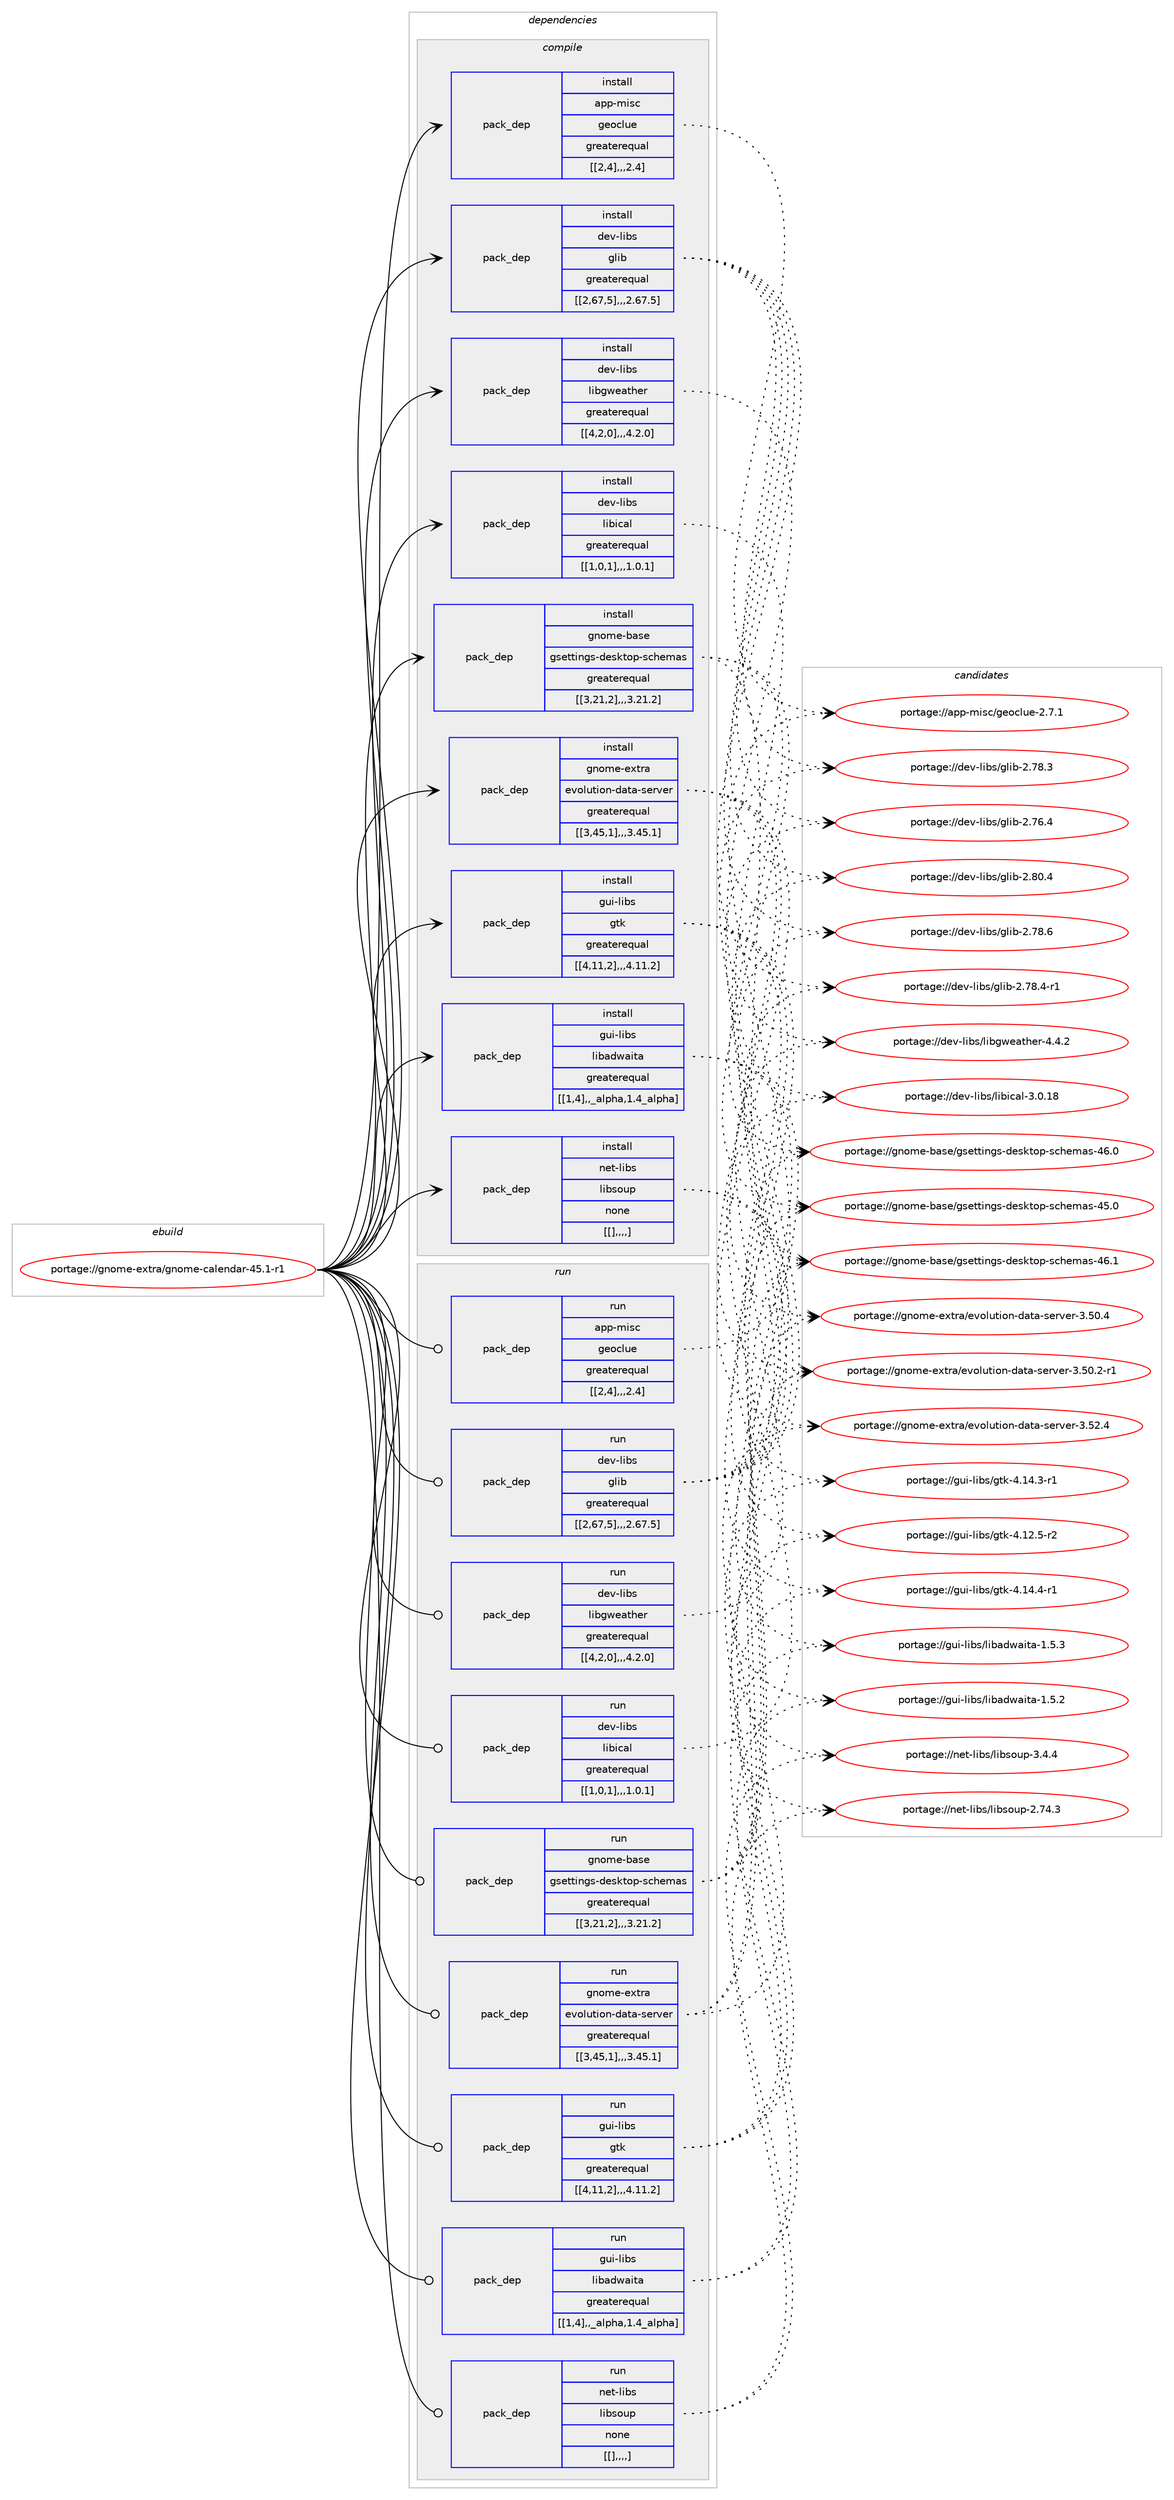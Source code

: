 digraph prolog {

# *************
# Graph options
# *************

newrank=true;
concentrate=true;
compound=true;
graph [rankdir=LR,fontname=Helvetica,fontsize=10,ranksep=1.5];#, ranksep=2.5, nodesep=0.2];
edge  [arrowhead=vee];
node  [fontname=Helvetica,fontsize=10];

# **********
# The ebuild
# **********

subgraph cluster_leftcol {
color=gray;
label=<<i>ebuild</i>>;
id [label="portage://gnome-extra/gnome-calendar-45.1-r1", color=red, width=4, href="../gnome-extra/gnome-calendar-45.1-r1.svg"];
}

# ****************
# The dependencies
# ****************

subgraph cluster_midcol {
color=gray;
label=<<i>dependencies</i>>;
subgraph cluster_compile {
fillcolor="#eeeeee";
style=filled;
label=<<i>compile</i>>;
subgraph pack178495 {
dependency250261 [label=<<TABLE BORDER="0" CELLBORDER="1" CELLSPACING="0" CELLPADDING="4" WIDTH="220"><TR><TD ROWSPAN="6" CELLPADDING="30">pack_dep</TD></TR><TR><TD WIDTH="110">install</TD></TR><TR><TD>app-misc</TD></TR><TR><TD>geoclue</TD></TR><TR><TD>greaterequal</TD></TR><TR><TD>[[2,4],,,2.4]</TD></TR></TABLE>>, shape=none, color=blue];
}
id:e -> dependency250261:w [weight=20,style="solid",arrowhead="vee"];
subgraph pack178553 {
dependency250362 [label=<<TABLE BORDER="0" CELLBORDER="1" CELLSPACING="0" CELLPADDING="4" WIDTH="220"><TR><TD ROWSPAN="6" CELLPADDING="30">pack_dep</TD></TR><TR><TD WIDTH="110">install</TD></TR><TR><TD>dev-libs</TD></TR><TR><TD>glib</TD></TR><TR><TD>greaterequal</TD></TR><TR><TD>[[2,67,5],,,2.67.5]</TD></TR></TABLE>>, shape=none, color=blue];
}
id:e -> dependency250362:w [weight=20,style="solid",arrowhead="vee"];
subgraph pack178592 {
dependency250367 [label=<<TABLE BORDER="0" CELLBORDER="1" CELLSPACING="0" CELLPADDING="4" WIDTH="220"><TR><TD ROWSPAN="6" CELLPADDING="30">pack_dep</TD></TR><TR><TD WIDTH="110">install</TD></TR><TR><TD>dev-libs</TD></TR><TR><TD>libgweather</TD></TR><TR><TD>greaterequal</TD></TR><TR><TD>[[4,2,0],,,4.2.0]</TD></TR></TABLE>>, shape=none, color=blue];
}
id:e -> dependency250367:w [weight=20,style="solid",arrowhead="vee"];
subgraph pack178606 {
dependency250478 [label=<<TABLE BORDER="0" CELLBORDER="1" CELLSPACING="0" CELLPADDING="4" WIDTH="220"><TR><TD ROWSPAN="6" CELLPADDING="30">pack_dep</TD></TR><TR><TD WIDTH="110">install</TD></TR><TR><TD>dev-libs</TD></TR><TR><TD>libical</TD></TR><TR><TD>greaterequal</TD></TR><TR><TD>[[1,0,1],,,1.0.1]</TD></TR></TABLE>>, shape=none, color=blue];
}
id:e -> dependency250478:w [weight=20,style="solid",arrowhead="vee"];
subgraph pack178700 {
dependency250537 [label=<<TABLE BORDER="0" CELLBORDER="1" CELLSPACING="0" CELLPADDING="4" WIDTH="220"><TR><TD ROWSPAN="6" CELLPADDING="30">pack_dep</TD></TR><TR><TD WIDTH="110">install</TD></TR><TR><TD>gnome-base</TD></TR><TR><TD>gsettings-desktop-schemas</TD></TR><TR><TD>greaterequal</TD></TR><TR><TD>[[3,21,2],,,3.21.2]</TD></TR></TABLE>>, shape=none, color=blue];
}
id:e -> dependency250537:w [weight=20,style="solid",arrowhead="vee"];
subgraph pack178722 {
dependency250561 [label=<<TABLE BORDER="0" CELLBORDER="1" CELLSPACING="0" CELLPADDING="4" WIDTH="220"><TR><TD ROWSPAN="6" CELLPADDING="30">pack_dep</TD></TR><TR><TD WIDTH="110">install</TD></TR><TR><TD>gnome-extra</TD></TR><TR><TD>evolution-data-server</TD></TR><TR><TD>greaterequal</TD></TR><TR><TD>[[3,45,1],,,3.45.1]</TD></TR></TABLE>>, shape=none, color=blue];
}
id:e -> dependency250561:w [weight=20,style="solid",arrowhead="vee"];
subgraph pack178756 {
dependency250681 [label=<<TABLE BORDER="0" CELLBORDER="1" CELLSPACING="0" CELLPADDING="4" WIDTH="220"><TR><TD ROWSPAN="6" CELLPADDING="30">pack_dep</TD></TR><TR><TD WIDTH="110">install</TD></TR><TR><TD>gui-libs</TD></TR><TR><TD>gtk</TD></TR><TR><TD>greaterequal</TD></TR><TR><TD>[[4,11,2],,,4.11.2]</TD></TR></TABLE>>, shape=none, color=blue];
}
id:e -> dependency250681:w [weight=20,style="solid",arrowhead="vee"];
subgraph pack178843 {
dependency250769 [label=<<TABLE BORDER="0" CELLBORDER="1" CELLSPACING="0" CELLPADDING="4" WIDTH="220"><TR><TD ROWSPAN="6" CELLPADDING="30">pack_dep</TD></TR><TR><TD WIDTH="110">install</TD></TR><TR><TD>gui-libs</TD></TR><TR><TD>libadwaita</TD></TR><TR><TD>greaterequal</TD></TR><TR><TD>[[1,4],,_alpha,1.4_alpha]</TD></TR></TABLE>>, shape=none, color=blue];
}
id:e -> dependency250769:w [weight=20,style="solid",arrowhead="vee"];
subgraph pack178933 {
dependency250812 [label=<<TABLE BORDER="0" CELLBORDER="1" CELLSPACING="0" CELLPADDING="4" WIDTH="220"><TR><TD ROWSPAN="6" CELLPADDING="30">pack_dep</TD></TR><TR><TD WIDTH="110">install</TD></TR><TR><TD>net-libs</TD></TR><TR><TD>libsoup</TD></TR><TR><TD>none</TD></TR><TR><TD>[[],,,,]</TD></TR></TABLE>>, shape=none, color=blue];
}
id:e -> dependency250812:w [weight=20,style="solid",arrowhead="vee"];
}
subgraph cluster_compileandrun {
fillcolor="#eeeeee";
style=filled;
label=<<i>compile and run</i>>;
}
subgraph cluster_run {
fillcolor="#eeeeee";
style=filled;
label=<<i>run</i>>;
subgraph pack178969 {
dependency250875 [label=<<TABLE BORDER="0" CELLBORDER="1" CELLSPACING="0" CELLPADDING="4" WIDTH="220"><TR><TD ROWSPAN="6" CELLPADDING="30">pack_dep</TD></TR><TR><TD WIDTH="110">run</TD></TR><TR><TD>app-misc</TD></TR><TR><TD>geoclue</TD></TR><TR><TD>greaterequal</TD></TR><TR><TD>[[2,4],,,2.4]</TD></TR></TABLE>>, shape=none, color=blue];
}
id:e -> dependency250875:w [weight=20,style="solid",arrowhead="odot"];
subgraph pack178988 {
dependency250927 [label=<<TABLE BORDER="0" CELLBORDER="1" CELLSPACING="0" CELLPADDING="4" WIDTH="220"><TR><TD ROWSPAN="6" CELLPADDING="30">pack_dep</TD></TR><TR><TD WIDTH="110">run</TD></TR><TR><TD>dev-libs</TD></TR><TR><TD>glib</TD></TR><TR><TD>greaterequal</TD></TR><TR><TD>[[2,67,5],,,2.67.5]</TD></TR></TABLE>>, shape=none, color=blue];
}
id:e -> dependency250927:w [weight=20,style="solid",arrowhead="odot"];
subgraph pack179020 {
dependency250929 [label=<<TABLE BORDER="0" CELLBORDER="1" CELLSPACING="0" CELLPADDING="4" WIDTH="220"><TR><TD ROWSPAN="6" CELLPADDING="30">pack_dep</TD></TR><TR><TD WIDTH="110">run</TD></TR><TR><TD>dev-libs</TD></TR><TR><TD>libgweather</TD></TR><TR><TD>greaterequal</TD></TR><TR><TD>[[4,2,0],,,4.2.0]</TD></TR></TABLE>>, shape=none, color=blue];
}
id:e -> dependency250929:w [weight=20,style="solid",arrowhead="odot"];
subgraph pack179023 {
dependency250939 [label=<<TABLE BORDER="0" CELLBORDER="1" CELLSPACING="0" CELLPADDING="4" WIDTH="220"><TR><TD ROWSPAN="6" CELLPADDING="30">pack_dep</TD></TR><TR><TD WIDTH="110">run</TD></TR><TR><TD>dev-libs</TD></TR><TR><TD>libical</TD></TR><TR><TD>greaterequal</TD></TR><TR><TD>[[1,0,1],,,1.0.1]</TD></TR></TABLE>>, shape=none, color=blue];
}
id:e -> dependency250939:w [weight=20,style="solid",arrowhead="odot"];
subgraph pack179036 {
dependency250955 [label=<<TABLE BORDER="0" CELLBORDER="1" CELLSPACING="0" CELLPADDING="4" WIDTH="220"><TR><TD ROWSPAN="6" CELLPADDING="30">pack_dep</TD></TR><TR><TD WIDTH="110">run</TD></TR><TR><TD>gnome-base</TD></TR><TR><TD>gsettings-desktop-schemas</TD></TR><TR><TD>greaterequal</TD></TR><TR><TD>[[3,21,2],,,3.21.2]</TD></TR></TABLE>>, shape=none, color=blue];
}
id:e -> dependency250955:w [weight=20,style="solid",arrowhead="odot"];
subgraph pack179044 {
dependency250980 [label=<<TABLE BORDER="0" CELLBORDER="1" CELLSPACING="0" CELLPADDING="4" WIDTH="220"><TR><TD ROWSPAN="6" CELLPADDING="30">pack_dep</TD></TR><TR><TD WIDTH="110">run</TD></TR><TR><TD>gnome-extra</TD></TR><TR><TD>evolution-data-server</TD></TR><TR><TD>greaterequal</TD></TR><TR><TD>[[3,45,1],,,3.45.1]</TD></TR></TABLE>>, shape=none, color=blue];
}
id:e -> dependency250980:w [weight=20,style="solid",arrowhead="odot"];
subgraph pack179066 {
dependency250988 [label=<<TABLE BORDER="0" CELLBORDER="1" CELLSPACING="0" CELLPADDING="4" WIDTH="220"><TR><TD ROWSPAN="6" CELLPADDING="30">pack_dep</TD></TR><TR><TD WIDTH="110">run</TD></TR><TR><TD>gui-libs</TD></TR><TR><TD>gtk</TD></TR><TR><TD>greaterequal</TD></TR><TR><TD>[[4,11,2],,,4.11.2]</TD></TR></TABLE>>, shape=none, color=blue];
}
id:e -> dependency250988:w [weight=20,style="solid",arrowhead="odot"];
subgraph pack179083 {
dependency251014 [label=<<TABLE BORDER="0" CELLBORDER="1" CELLSPACING="0" CELLPADDING="4" WIDTH="220"><TR><TD ROWSPAN="6" CELLPADDING="30">pack_dep</TD></TR><TR><TD WIDTH="110">run</TD></TR><TR><TD>gui-libs</TD></TR><TR><TD>libadwaita</TD></TR><TR><TD>greaterequal</TD></TR><TR><TD>[[1,4],,_alpha,1.4_alpha]</TD></TR></TABLE>>, shape=none, color=blue];
}
id:e -> dependency251014:w [weight=20,style="solid",arrowhead="odot"];
subgraph pack179089 {
dependency251021 [label=<<TABLE BORDER="0" CELLBORDER="1" CELLSPACING="0" CELLPADDING="4" WIDTH="220"><TR><TD ROWSPAN="6" CELLPADDING="30">pack_dep</TD></TR><TR><TD WIDTH="110">run</TD></TR><TR><TD>net-libs</TD></TR><TR><TD>libsoup</TD></TR><TR><TD>none</TD></TR><TR><TD>[[],,,,]</TD></TR></TABLE>>, shape=none, color=blue];
}
id:e -> dependency251021:w [weight=20,style="solid",arrowhead="odot"];
}
}

# **************
# The candidates
# **************

subgraph cluster_choices {
rank=same;
color=gray;
label=<<i>candidates</i>>;

subgraph choice177772 {
color=black;
nodesep=1;
choice9711211245109105115994710310111199108117101455046554649 [label="portage://app-misc/geoclue-2.7.1", color=red, width=4,href="../app-misc/geoclue-2.7.1.svg"];
dependency250261:e -> choice9711211245109105115994710310111199108117101455046554649:w [style=dotted,weight="100"];
}
subgraph choice177776 {
color=black;
nodesep=1;
choice1001011184510810598115471031081059845504656484652 [label="portage://dev-libs/glib-2.80.4", color=red, width=4,href="../dev-libs/glib-2.80.4.svg"];
choice1001011184510810598115471031081059845504655564654 [label="portage://dev-libs/glib-2.78.6", color=red, width=4,href="../dev-libs/glib-2.78.6.svg"];
choice10010111845108105981154710310810598455046555646524511449 [label="portage://dev-libs/glib-2.78.4-r1", color=red, width=4,href="../dev-libs/glib-2.78.4-r1.svg"];
choice1001011184510810598115471031081059845504655564651 [label="portage://dev-libs/glib-2.78.3", color=red, width=4,href="../dev-libs/glib-2.78.3.svg"];
choice1001011184510810598115471031081059845504655544652 [label="portage://dev-libs/glib-2.76.4", color=red, width=4,href="../dev-libs/glib-2.76.4.svg"];
dependency250362:e -> choice1001011184510810598115471031081059845504656484652:w [style=dotted,weight="100"];
dependency250362:e -> choice1001011184510810598115471031081059845504655564654:w [style=dotted,weight="100"];
dependency250362:e -> choice10010111845108105981154710310810598455046555646524511449:w [style=dotted,weight="100"];
dependency250362:e -> choice1001011184510810598115471031081059845504655564651:w [style=dotted,weight="100"];
dependency250362:e -> choice1001011184510810598115471031081059845504655544652:w [style=dotted,weight="100"];
}
subgraph choice177843 {
color=black;
nodesep=1;
choice1001011184510810598115471081059810311910197116104101114455246524650 [label="portage://dev-libs/libgweather-4.4.2", color=red, width=4,href="../dev-libs/libgweather-4.4.2.svg"];
dependency250367:e -> choice1001011184510810598115471081059810311910197116104101114455246524650:w [style=dotted,weight="100"];
}
subgraph choice177870 {
color=black;
nodesep=1;
choice10010111845108105981154710810598105999710845514648464956 [label="portage://dev-libs/libical-3.0.18", color=red, width=4,href="../dev-libs/libical-3.0.18.svg"];
dependency250478:e -> choice10010111845108105981154710810598105999710845514648464956:w [style=dotted,weight="100"];
}
subgraph choice177911 {
color=black;
nodesep=1;
choice10311011110910145989711510147103115101116116105110103115451001011151071161111124511599104101109971154552544649 [label="portage://gnome-base/gsettings-desktop-schemas-46.1", color=red, width=4,href="../gnome-base/gsettings-desktop-schemas-46.1.svg"];
choice10311011110910145989711510147103115101116116105110103115451001011151071161111124511599104101109971154552544648 [label="portage://gnome-base/gsettings-desktop-schemas-46.0", color=red, width=4,href="../gnome-base/gsettings-desktop-schemas-46.0.svg"];
choice10311011110910145989711510147103115101116116105110103115451001011151071161111124511599104101109971154552534648 [label="portage://gnome-base/gsettings-desktop-schemas-45.0", color=red, width=4,href="../gnome-base/gsettings-desktop-schemas-45.0.svg"];
dependency250537:e -> choice10311011110910145989711510147103115101116116105110103115451001011151071161111124511599104101109971154552544649:w [style=dotted,weight="100"];
dependency250537:e -> choice10311011110910145989711510147103115101116116105110103115451001011151071161111124511599104101109971154552544648:w [style=dotted,weight="100"];
dependency250537:e -> choice10311011110910145989711510147103115101116116105110103115451001011151071161111124511599104101109971154552534648:w [style=dotted,weight="100"];
}
subgraph choice177917 {
color=black;
nodesep=1;
choice1031101111091014510112011611497471011181111081171161051111104510097116974511510111411810111445514653504652 [label="portage://gnome-extra/evolution-data-server-3.52.4", color=red, width=4,href="../gnome-extra/evolution-data-server-3.52.4.svg"];
choice1031101111091014510112011611497471011181111081171161051111104510097116974511510111411810111445514653484652 [label="portage://gnome-extra/evolution-data-server-3.50.4", color=red, width=4,href="../gnome-extra/evolution-data-server-3.50.4.svg"];
choice10311011110910145101120116114974710111811110811711610511111045100971169745115101114118101114455146534846504511449 [label="portage://gnome-extra/evolution-data-server-3.50.2-r1", color=red, width=4,href="../gnome-extra/evolution-data-server-3.50.2-r1.svg"];
dependency250561:e -> choice1031101111091014510112011611497471011181111081171161051111104510097116974511510111411810111445514653504652:w [style=dotted,weight="100"];
dependency250561:e -> choice1031101111091014510112011611497471011181111081171161051111104510097116974511510111411810111445514653484652:w [style=dotted,weight="100"];
dependency250561:e -> choice10311011110910145101120116114974710111811110811711610511111045100971169745115101114118101114455146534846504511449:w [style=dotted,weight="100"];
}
subgraph choice177963 {
color=black;
nodesep=1;
choice103117105451081059811547103116107455246495246524511449 [label="portage://gui-libs/gtk-4.14.4-r1", color=red, width=4,href="../gui-libs/gtk-4.14.4-r1.svg"];
choice103117105451081059811547103116107455246495246514511449 [label="portage://gui-libs/gtk-4.14.3-r1", color=red, width=4,href="../gui-libs/gtk-4.14.3-r1.svg"];
choice103117105451081059811547103116107455246495046534511450 [label="portage://gui-libs/gtk-4.12.5-r2", color=red, width=4,href="../gui-libs/gtk-4.12.5-r2.svg"];
dependency250681:e -> choice103117105451081059811547103116107455246495246524511449:w [style=dotted,weight="100"];
dependency250681:e -> choice103117105451081059811547103116107455246495246514511449:w [style=dotted,weight="100"];
dependency250681:e -> choice103117105451081059811547103116107455246495046534511450:w [style=dotted,weight="100"];
}
subgraph choice177966 {
color=black;
nodesep=1;
choice10311710545108105981154710810598971001199710511697454946534651 [label="portage://gui-libs/libadwaita-1.5.3", color=red, width=4,href="../gui-libs/libadwaita-1.5.3.svg"];
choice10311710545108105981154710810598971001199710511697454946534650 [label="portage://gui-libs/libadwaita-1.5.2", color=red, width=4,href="../gui-libs/libadwaita-1.5.2.svg"];
dependency250769:e -> choice10311710545108105981154710810598971001199710511697454946534651:w [style=dotted,weight="100"];
dependency250769:e -> choice10311710545108105981154710810598971001199710511697454946534650:w [style=dotted,weight="100"];
}
subgraph choice177989 {
color=black;
nodesep=1;
choice11010111645108105981154710810598115111117112455146524652 [label="portage://net-libs/libsoup-3.4.4", color=red, width=4,href="../net-libs/libsoup-3.4.4.svg"];
choice1101011164510810598115471081059811511111711245504655524651 [label="portage://net-libs/libsoup-2.74.3", color=red, width=4,href="../net-libs/libsoup-2.74.3.svg"];
dependency250812:e -> choice11010111645108105981154710810598115111117112455146524652:w [style=dotted,weight="100"];
dependency250812:e -> choice1101011164510810598115471081059811511111711245504655524651:w [style=dotted,weight="100"];
}
subgraph choice177996 {
color=black;
nodesep=1;
choice9711211245109105115994710310111199108117101455046554649 [label="portage://app-misc/geoclue-2.7.1", color=red, width=4,href="../app-misc/geoclue-2.7.1.svg"];
dependency250875:e -> choice9711211245109105115994710310111199108117101455046554649:w [style=dotted,weight="100"];
}
subgraph choice177999 {
color=black;
nodesep=1;
choice1001011184510810598115471031081059845504656484652 [label="portage://dev-libs/glib-2.80.4", color=red, width=4,href="../dev-libs/glib-2.80.4.svg"];
choice1001011184510810598115471031081059845504655564654 [label="portage://dev-libs/glib-2.78.6", color=red, width=4,href="../dev-libs/glib-2.78.6.svg"];
choice10010111845108105981154710310810598455046555646524511449 [label="portage://dev-libs/glib-2.78.4-r1", color=red, width=4,href="../dev-libs/glib-2.78.4-r1.svg"];
choice1001011184510810598115471031081059845504655564651 [label="portage://dev-libs/glib-2.78.3", color=red, width=4,href="../dev-libs/glib-2.78.3.svg"];
choice1001011184510810598115471031081059845504655544652 [label="portage://dev-libs/glib-2.76.4", color=red, width=4,href="../dev-libs/glib-2.76.4.svg"];
dependency250927:e -> choice1001011184510810598115471031081059845504656484652:w [style=dotted,weight="100"];
dependency250927:e -> choice1001011184510810598115471031081059845504655564654:w [style=dotted,weight="100"];
dependency250927:e -> choice10010111845108105981154710310810598455046555646524511449:w [style=dotted,weight="100"];
dependency250927:e -> choice1001011184510810598115471031081059845504655564651:w [style=dotted,weight="100"];
dependency250927:e -> choice1001011184510810598115471031081059845504655544652:w [style=dotted,weight="100"];
}
subgraph choice178005 {
color=black;
nodesep=1;
choice1001011184510810598115471081059810311910197116104101114455246524650 [label="portage://dev-libs/libgweather-4.4.2", color=red, width=4,href="../dev-libs/libgweather-4.4.2.svg"];
dependency250929:e -> choice1001011184510810598115471081059810311910197116104101114455246524650:w [style=dotted,weight="100"];
}
subgraph choice178030 {
color=black;
nodesep=1;
choice10010111845108105981154710810598105999710845514648464956 [label="portage://dev-libs/libical-3.0.18", color=red, width=4,href="../dev-libs/libical-3.0.18.svg"];
dependency250939:e -> choice10010111845108105981154710810598105999710845514648464956:w [style=dotted,weight="100"];
}
subgraph choice178053 {
color=black;
nodesep=1;
choice10311011110910145989711510147103115101116116105110103115451001011151071161111124511599104101109971154552544649 [label="portage://gnome-base/gsettings-desktop-schemas-46.1", color=red, width=4,href="../gnome-base/gsettings-desktop-schemas-46.1.svg"];
choice10311011110910145989711510147103115101116116105110103115451001011151071161111124511599104101109971154552544648 [label="portage://gnome-base/gsettings-desktop-schemas-46.0", color=red, width=4,href="../gnome-base/gsettings-desktop-schemas-46.0.svg"];
choice10311011110910145989711510147103115101116116105110103115451001011151071161111124511599104101109971154552534648 [label="portage://gnome-base/gsettings-desktop-schemas-45.0", color=red, width=4,href="../gnome-base/gsettings-desktop-schemas-45.0.svg"];
dependency250955:e -> choice10311011110910145989711510147103115101116116105110103115451001011151071161111124511599104101109971154552544649:w [style=dotted,weight="100"];
dependency250955:e -> choice10311011110910145989711510147103115101116116105110103115451001011151071161111124511599104101109971154552544648:w [style=dotted,weight="100"];
dependency250955:e -> choice10311011110910145989711510147103115101116116105110103115451001011151071161111124511599104101109971154552534648:w [style=dotted,weight="100"];
}
subgraph choice178056 {
color=black;
nodesep=1;
choice1031101111091014510112011611497471011181111081171161051111104510097116974511510111411810111445514653504652 [label="portage://gnome-extra/evolution-data-server-3.52.4", color=red, width=4,href="../gnome-extra/evolution-data-server-3.52.4.svg"];
choice1031101111091014510112011611497471011181111081171161051111104510097116974511510111411810111445514653484652 [label="portage://gnome-extra/evolution-data-server-3.50.4", color=red, width=4,href="../gnome-extra/evolution-data-server-3.50.4.svg"];
choice10311011110910145101120116114974710111811110811711610511111045100971169745115101114118101114455146534846504511449 [label="portage://gnome-extra/evolution-data-server-3.50.2-r1", color=red, width=4,href="../gnome-extra/evolution-data-server-3.50.2-r1.svg"];
dependency250980:e -> choice1031101111091014510112011611497471011181111081171161051111104510097116974511510111411810111445514653504652:w [style=dotted,weight="100"];
dependency250980:e -> choice1031101111091014510112011611497471011181111081171161051111104510097116974511510111411810111445514653484652:w [style=dotted,weight="100"];
dependency250980:e -> choice10311011110910145101120116114974710111811110811711610511111045100971169745115101114118101114455146534846504511449:w [style=dotted,weight="100"];
}
subgraph choice178061 {
color=black;
nodesep=1;
choice103117105451081059811547103116107455246495246524511449 [label="portage://gui-libs/gtk-4.14.4-r1", color=red, width=4,href="../gui-libs/gtk-4.14.4-r1.svg"];
choice103117105451081059811547103116107455246495246514511449 [label="portage://gui-libs/gtk-4.14.3-r1", color=red, width=4,href="../gui-libs/gtk-4.14.3-r1.svg"];
choice103117105451081059811547103116107455246495046534511450 [label="portage://gui-libs/gtk-4.12.5-r2", color=red, width=4,href="../gui-libs/gtk-4.12.5-r2.svg"];
dependency250988:e -> choice103117105451081059811547103116107455246495246524511449:w [style=dotted,weight="100"];
dependency250988:e -> choice103117105451081059811547103116107455246495246514511449:w [style=dotted,weight="100"];
dependency250988:e -> choice103117105451081059811547103116107455246495046534511450:w [style=dotted,weight="100"];
}
subgraph choice178064 {
color=black;
nodesep=1;
choice10311710545108105981154710810598971001199710511697454946534651 [label="portage://gui-libs/libadwaita-1.5.3", color=red, width=4,href="../gui-libs/libadwaita-1.5.3.svg"];
choice10311710545108105981154710810598971001199710511697454946534650 [label="portage://gui-libs/libadwaita-1.5.2", color=red, width=4,href="../gui-libs/libadwaita-1.5.2.svg"];
dependency251014:e -> choice10311710545108105981154710810598971001199710511697454946534651:w [style=dotted,weight="100"];
dependency251014:e -> choice10311710545108105981154710810598971001199710511697454946534650:w [style=dotted,weight="100"];
}
subgraph choice178069 {
color=black;
nodesep=1;
choice11010111645108105981154710810598115111117112455146524652 [label="portage://net-libs/libsoup-3.4.4", color=red, width=4,href="../net-libs/libsoup-3.4.4.svg"];
choice1101011164510810598115471081059811511111711245504655524651 [label="portage://net-libs/libsoup-2.74.3", color=red, width=4,href="../net-libs/libsoup-2.74.3.svg"];
dependency251021:e -> choice11010111645108105981154710810598115111117112455146524652:w [style=dotted,weight="100"];
dependency251021:e -> choice1101011164510810598115471081059811511111711245504655524651:w [style=dotted,weight="100"];
}
}

}
